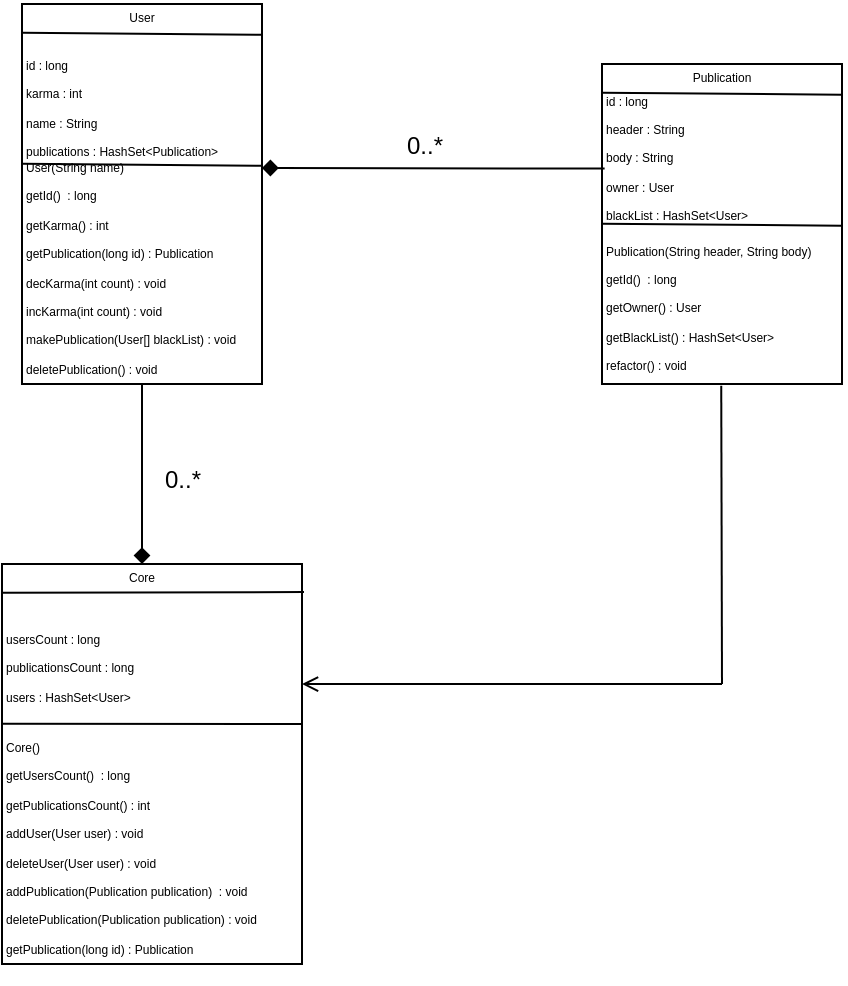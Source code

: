 <mxfile version="12.3.3" type="device" pages="1"><diagram id="XkKZu_VT6yPEREdN03-S" name="Page-1"><mxGraphModel dx="805" dy="418" grid="1" gridSize="10" guides="1" tooltips="1" connect="1" arrows="1" fold="1" page="1" pageScale="1" pageWidth="827" pageHeight="1169" math="0" shadow="0"><root><mxCell id="0"/><mxCell id="1" parent="0"/><mxCell id="BDZGeXnS7Y9BEGl-4veT-4" value="" style="rounded=0;whiteSpace=wrap;html=1;" vertex="1" parent="1"><mxGeometry x="270" y="110" width="120" height="190" as="geometry"/></mxCell><mxCell id="BDZGeXnS7Y9BEGl-4veT-5" value="&lt;font style=&quot;font-size: 6px&quot;&gt;User&lt;/font&gt;" style="text;html=1;strokeColor=none;fillColor=none;align=center;verticalAlign=middle;whiteSpace=wrap;rounded=0;" vertex="1" parent="1"><mxGeometry x="310" y="110" width="40" height="10" as="geometry"/></mxCell><mxCell id="BDZGeXnS7Y9BEGl-4veT-10" value="&lt;font style=&quot;font-size: 6px&quot;&gt;id : long&lt;br&gt;karma : int&lt;br&gt;name : String&lt;br&gt;publications : HashSet&amp;lt;Publication&amp;gt;&lt;br&gt;&lt;/font&gt;" style="text;html=1;strokeColor=none;fillColor=none;align=left;verticalAlign=middle;whiteSpace=wrap;rounded=0;" vertex="1" parent="1"><mxGeometry x="270" y="130" width="110" height="60" as="geometry"/></mxCell><mxCell id="BDZGeXnS7Y9BEGl-4veT-12" value="" style="endArrow=none;html=1;entryX=-0.004;entryY=0.09;entryDx=0;entryDy=0;entryPerimeter=0;exitX=0.996;exitY=0.096;exitDx=0;exitDy=0;exitPerimeter=0;" edge="1" parent="1"><mxGeometry width="50" height="50" relative="1" as="geometry"><mxPoint x="390.02" y="190.86" as="sourcePoint"/><mxPoint x="270.02" y="189.9" as="targetPoint"/></mxGeometry></mxCell><mxCell id="BDZGeXnS7Y9BEGl-4veT-13" value="" style="endArrow=none;html=1;entryX=-0.004;entryY=0.09;entryDx=0;entryDy=0;entryPerimeter=0;exitX=0.996;exitY=0.096;exitDx=0;exitDy=0;exitPerimeter=0;" edge="1" parent="1"><mxGeometry width="50" height="50" relative="1" as="geometry"><mxPoint x="390.02" y="125.36" as="sourcePoint"/><mxPoint x="270.02" y="124.4" as="targetPoint"/></mxGeometry></mxCell><mxCell id="BDZGeXnS7Y9BEGl-4veT-15" value="&lt;font style=&quot;font-size: 6px&quot;&gt;User(String name)&lt;br&gt;getId()&amp;nbsp; : long&lt;br&gt;getKarma() : int&lt;br&gt;getPublication(long id) : Publication&lt;br&gt;decKarma(int count) : void&lt;br&gt;incKarma(int count) : void&lt;br&gt;makePublication(User[] blackList) : void&lt;br&gt;deletePublication() : void&lt;br&gt;&lt;/font&gt;" style="text;html=1;strokeColor=none;fillColor=none;align=left;verticalAlign=middle;whiteSpace=wrap;rounded=0;" vertex="1" parent="1"><mxGeometry x="270" y="190" width="110" height="100" as="geometry"/></mxCell><mxCell id="BDZGeXnS7Y9BEGl-4veT-16" value="" style="rounded=0;whiteSpace=wrap;html=1;" vertex="1" parent="1"><mxGeometry x="560" y="140" width="120" height="160" as="geometry"/></mxCell><mxCell id="BDZGeXnS7Y9BEGl-4veT-17" value="&lt;font style=&quot;font-size: 6px&quot;&gt;Publication&lt;/font&gt;" style="text;html=1;strokeColor=none;fillColor=none;align=center;verticalAlign=middle;whiteSpace=wrap;rounded=0;" vertex="1" parent="1"><mxGeometry x="600" y="140" width="40" height="10" as="geometry"/></mxCell><mxCell id="BDZGeXnS7Y9BEGl-4veT-18" value="&lt;font style=&quot;font-size: 6px&quot;&gt;id : long&lt;br&gt;header : String&lt;br&gt;body : String&lt;br&gt;owner : User&lt;br&gt;blackList : HashSet&amp;lt;User&amp;gt;&lt;br&gt;&lt;/font&gt;" style="text;html=1;strokeColor=none;fillColor=none;align=left;verticalAlign=middle;whiteSpace=wrap;rounded=0;" vertex="1" parent="1"><mxGeometry x="560" y="150" width="110" height="70" as="geometry"/></mxCell><mxCell id="BDZGeXnS7Y9BEGl-4veT-19" value="" style="endArrow=none;html=1;entryX=-0.004;entryY=0.09;entryDx=0;entryDy=0;entryPerimeter=0;exitX=0.996;exitY=0.096;exitDx=0;exitDy=0;exitPerimeter=0;" edge="1" parent="1"><mxGeometry width="50" height="50" relative="1" as="geometry"><mxPoint x="680.02" y="220.86" as="sourcePoint"/><mxPoint x="560.02" y="219.9" as="targetPoint"/></mxGeometry></mxCell><mxCell id="BDZGeXnS7Y9BEGl-4veT-20" value="" style="endArrow=none;html=1;entryX=-0.004;entryY=0.09;entryDx=0;entryDy=0;entryPerimeter=0;exitX=0.996;exitY=0.096;exitDx=0;exitDy=0;exitPerimeter=0;" edge="1" parent="1"><mxGeometry width="50" height="50" relative="1" as="geometry"><mxPoint x="680.02" y="155.36" as="sourcePoint"/><mxPoint x="560.02" y="154.4" as="targetPoint"/></mxGeometry></mxCell><mxCell id="BDZGeXnS7Y9BEGl-4veT-21" value="&lt;font style=&quot;font-size: 6px&quot;&gt;Publication(String header, String body)&lt;br&gt;getId()&amp;nbsp; : long&lt;br&gt;getOwner() : User&lt;br&gt;getBlackList() : HashSet&amp;lt;User&amp;gt;&lt;br&gt;refactor() : void&lt;br&gt;&lt;/font&gt;" style="text;html=1;strokeColor=none;fillColor=none;align=left;verticalAlign=middle;whiteSpace=wrap;rounded=0;" vertex="1" parent="1"><mxGeometry x="560" y="220" width="110" height="80" as="geometry"/></mxCell><mxCell id="BDZGeXnS7Y9BEGl-4veT-23" value="" style="endArrow=diamond;html=1;endFill=1;exitX=0.012;exitY=0.604;exitDx=0;exitDy=0;exitPerimeter=0;" edge="1" parent="1" source="BDZGeXnS7Y9BEGl-4veT-18"><mxGeometry width="50" height="50" relative="1" as="geometry"><mxPoint x="260" y="460" as="sourcePoint"/><mxPoint x="390" y="192" as="targetPoint"/></mxGeometry></mxCell><mxCell id="BDZGeXnS7Y9BEGl-4veT-26" value="0..*" style="text;html=1;align=center;verticalAlign=middle;resizable=0;points=[];;labelBackgroundColor=#ffffff;" vertex="1" connectable="0" parent="BDZGeXnS7Y9BEGl-4veT-23"><mxGeometry x="0.296" y="-1" relative="1" as="geometry"><mxPoint x="20.5" y="-10.5" as="offset"/></mxGeometry></mxCell><mxCell id="BDZGeXnS7Y9BEGl-4veT-27" value="" style="rounded=0;whiteSpace=wrap;html=1;" vertex="1" parent="1"><mxGeometry x="260" y="390" width="150" height="200" as="geometry"/></mxCell><mxCell id="BDZGeXnS7Y9BEGl-4veT-28" value="&lt;font style=&quot;font-size: 6px&quot;&gt;Core&lt;/font&gt;" style="text;html=1;strokeColor=none;fillColor=none;align=center;verticalAlign=middle;whiteSpace=wrap;rounded=0;" vertex="1" parent="1"><mxGeometry x="310" y="390" width="40" height="10" as="geometry"/></mxCell><mxCell id="BDZGeXnS7Y9BEGl-4veT-29" value="&lt;font style=&quot;font-size: 6px&quot;&gt;usersCount : long&lt;br&gt;publicationsCount : long&lt;br&gt;users : HashSet&amp;lt;User&amp;gt;&lt;br&gt;&lt;/font&gt;" style="text;html=1;strokeColor=none;fillColor=none;align=left;verticalAlign=middle;whiteSpace=wrap;rounded=0;" vertex="1" parent="1"><mxGeometry x="260" y="410" width="150" height="60" as="geometry"/></mxCell><mxCell id="BDZGeXnS7Y9BEGl-4veT-30" value="" style="endArrow=none;html=1;entryX=-0.004;entryY=0.09;entryDx=0;entryDy=0;entryPerimeter=0;exitX=0.999;exitY=1;exitDx=0;exitDy=0;exitPerimeter=0;" edge="1" parent="1" source="BDZGeXnS7Y9BEGl-4veT-29"><mxGeometry width="50" height="50" relative="1" as="geometry"><mxPoint x="380.02" y="470.86" as="sourcePoint"/><mxPoint x="260.02" y="469.9" as="targetPoint"/></mxGeometry></mxCell><mxCell id="BDZGeXnS7Y9BEGl-4veT-31" value="" style="endArrow=none;html=1;entryX=-0.004;entryY=0.09;entryDx=0;entryDy=0;entryPerimeter=0;" edge="1" parent="1"><mxGeometry width="50" height="50" relative="1" as="geometry"><mxPoint x="411" y="404" as="sourcePoint"/><mxPoint x="260.02" y="404.4" as="targetPoint"/></mxGeometry></mxCell><mxCell id="BDZGeXnS7Y9BEGl-4veT-32" value="&lt;font style=&quot;font-size: 6px&quot;&gt;Core()&lt;br&gt;getUsersCount()&amp;nbsp; : long&lt;br&gt;getPublicationsCount() : int&lt;br&gt;addUser(User user) : void&lt;br&gt;deleteUser(User user) : void&lt;br&gt;addPublication(Publication publication)&amp;nbsp; : void&lt;br&gt;deletePublication(Publication publication) : void&lt;br&gt;getPublication(long id) : Publication&lt;br&gt;&lt;/font&gt;" style="text;html=1;strokeColor=none;fillColor=none;align=left;verticalAlign=middle;whiteSpace=wrap;rounded=0;" vertex="1" parent="1"><mxGeometry x="260" y="460" width="150" height="140" as="geometry"/></mxCell><mxCell id="BDZGeXnS7Y9BEGl-4veT-33" value="" style="endArrow=diamond;html=1;endFill=1;exitX=0.5;exitY=1;exitDx=0;exitDy=0;entryX=0.5;entryY=0;entryDx=0;entryDy=0;" edge="1" parent="1" source="BDZGeXnS7Y9BEGl-4veT-4" target="BDZGeXnS7Y9BEGl-4veT-28"><mxGeometry width="50" height="50" relative="1" as="geometry"><mxPoint x="571.32" y="202.28" as="sourcePoint"/><mxPoint x="400" y="202" as="targetPoint"/></mxGeometry></mxCell><mxCell id="BDZGeXnS7Y9BEGl-4veT-34" value="0..*" style="text;html=1;align=center;verticalAlign=middle;resizable=0;points=[];;labelBackgroundColor=#ffffff;" vertex="1" connectable="0" parent="BDZGeXnS7Y9BEGl-4veT-33"><mxGeometry x="0.296" y="-1" relative="1" as="geometry"><mxPoint x="20.5" y="-10.5" as="offset"/></mxGeometry></mxCell><mxCell id="BDZGeXnS7Y9BEGl-4veT-35" value="" style="endArrow=open;html=1;endFill=0;entryX=1;entryY=0.667;entryDx=0;entryDy=0;entryPerimeter=0;" edge="1" parent="1" target="BDZGeXnS7Y9BEGl-4veT-29"><mxGeometry width="50" height="50" relative="1" as="geometry"><mxPoint x="620" y="450" as="sourcePoint"/><mxPoint x="310" y="620" as="targetPoint"/></mxGeometry></mxCell><mxCell id="BDZGeXnS7Y9BEGl-4veT-36" value="" style="endArrow=none;html=1;entryX=0.542;entryY=1.011;entryDx=0;entryDy=0;entryPerimeter=0;" edge="1" parent="1" target="BDZGeXnS7Y9BEGl-4veT-21"><mxGeometry width="50" height="50" relative="1" as="geometry"><mxPoint x="620" y="450" as="sourcePoint"/><mxPoint x="310" y="620" as="targetPoint"/></mxGeometry></mxCell></root></mxGraphModel></diagram></mxfile>